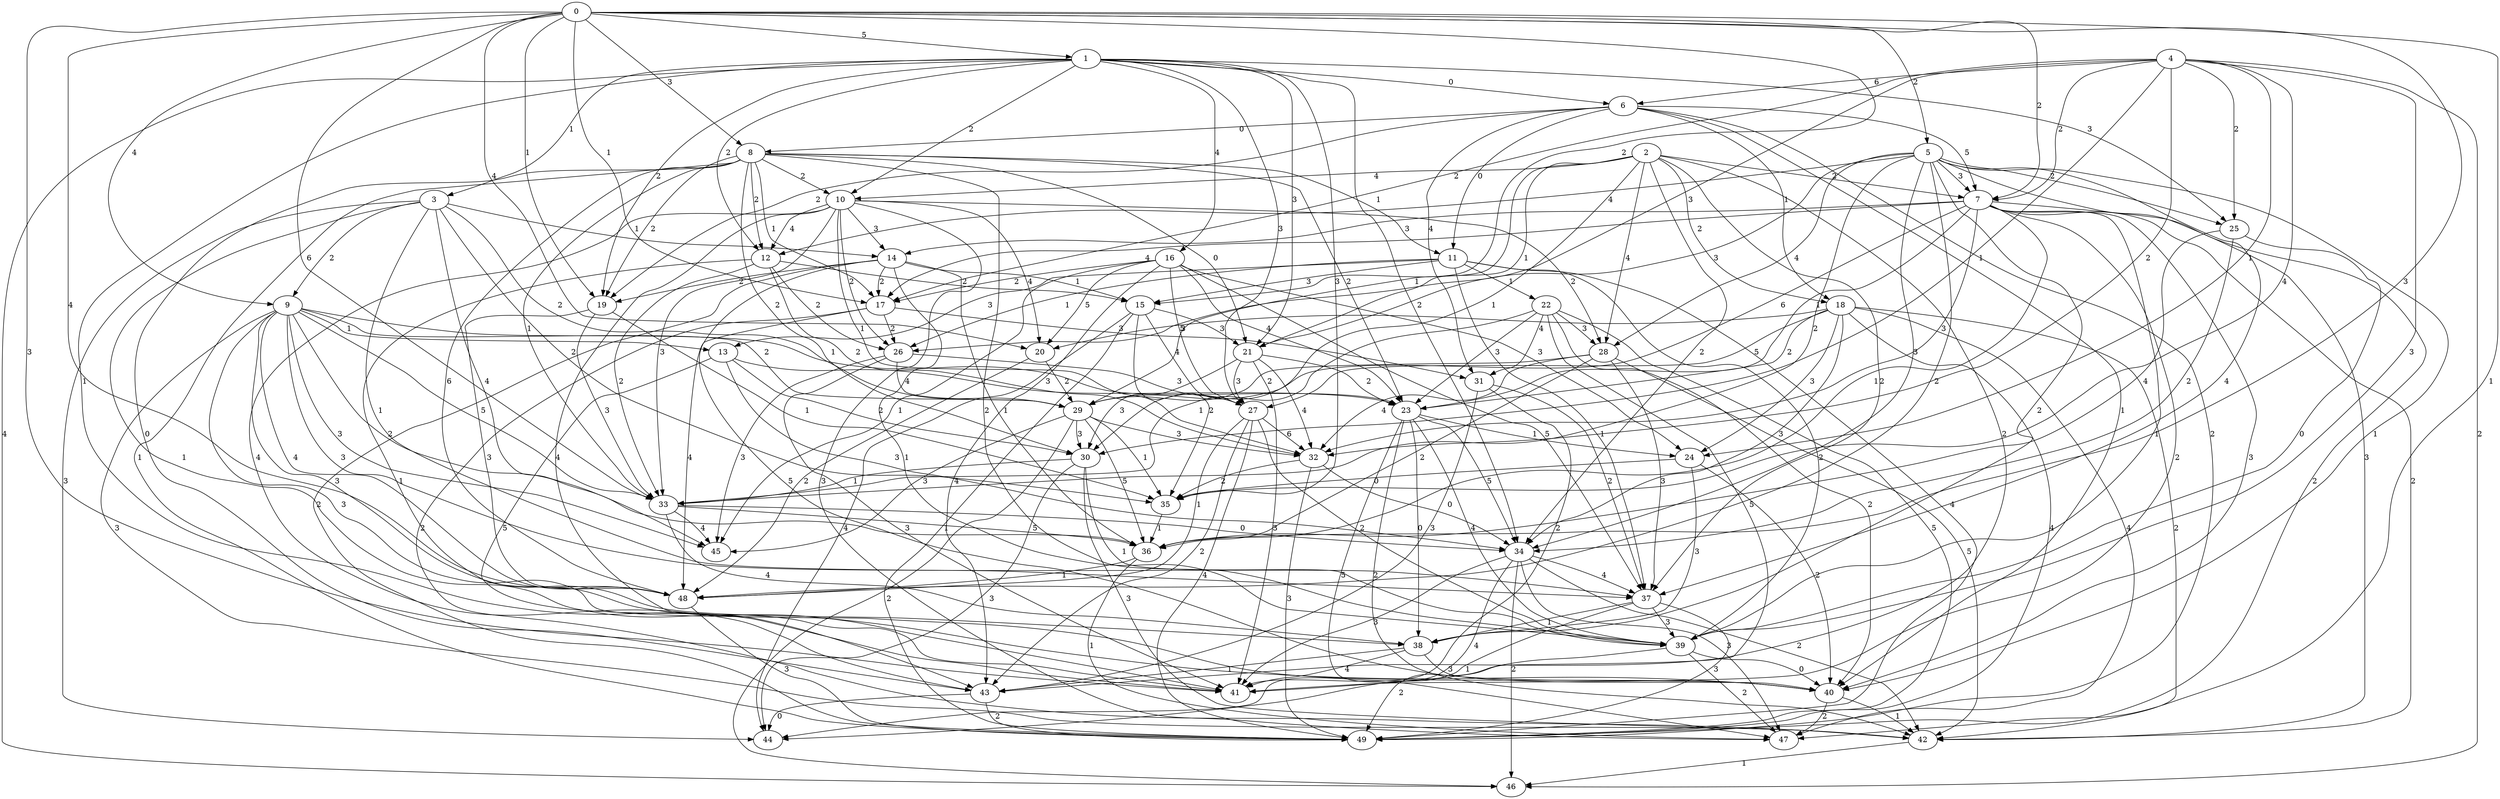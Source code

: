 strict digraph "" {
	0 -> 1	[label=5];
	0 -> 5	[label=2];
	0 -> 7	[label=2];
	0 -> 8	[label=3];
	0 -> 9	[label=4];
	0 -> 15	[label=2];
	0 -> 17	[label=1];
	0 -> 19	[label=1];
	0 -> 20	[label=4];
	0 -> 33	[label=6];
	0 -> 36	[label=3];
	0 -> 41	[label=3];
	0 -> 47	[label=1];
	0 -> 48	[label=4];
	1 -> 19	[label=2];
	1 -> 41	[label=1];
	1 -> 3	[label=1];
	1 -> 6	[label=0];
	1 -> 10	[label=2];
	1 -> 12	[label=2];
	1 -> 16	[label=4];
	1 -> 21	[label=3];
	1 -> 25	[label=3];
	1 -> 27	[label=3];
	1 -> 34	[label=2];
	1 -> 35	[label=3];
	1 -> 46	[label=4];
	5 -> 7	[label=3];
	5 -> 33	[label=2];
	5 -> 48	[label=2];
	5 -> 12	[label=4];
	5 -> 21	[label=3];
	5 -> 25	[label=2];
	5 -> 34	[label=3];
	5 -> 28	[label=4];
	5 -> 37	[label=4];
	5 -> 38	[label=2];
	5 -> 40	[label=1];
	5 -> 42	[label=3];
	7 -> 17	[label=4];
	7 -> 36	[label=1];
	7 -> 41	[label=2];
	7 -> 29	[label=6];
	7 -> 14	[label=3];
	7 -> 32	[label=3];
	7 -> 39	[label=1];
	7 -> 40	[label=3];
	7 -> 42	[label=2];
	7 -> 49	[label=2];
	7 -> 23	[label=1];
	8 -> 17	[label=1];
	8 -> 19	[label=2];
	8 -> 33	[label=1];
	8 -> 48	[label=6];
	8 -> 10	[label=2];
	8 -> 12	[label=2];
	8 -> 21	[label=0];
	8 -> 30	[label=2];
	8 -> 43	[label=0];
	8 -> 39	[label=2];
	8 -> 11	[label=1];
	8 -> 49	[label=1];
	8 -> 23	[label=2];
	9 -> 33	[label=5];
	9 -> 36	[label=2];
	9 -> 48	[label=4];
	9 -> 29	[label=2];
	9 -> 37	[label=3];
	9 -> 45	[label=3];
	9 -> 38	[label=3];
	9 -> 40	[label=3];
	9 -> 42	[label=3];
	9 -> 23	[label=1];
	9 -> 13	[label=1];
	15 -> 21	[label=3];
	15 -> 27	[label=4];
	15 -> 35	[label=2];
	15 -> 44	[label=4];
	15 -> 49	[label=1];
	17 -> 48	[label=4];
	17 -> 26	[label=2];
	17 -> 42	[label=2];
	17 -> 31	[label=3];
	19 -> 33	[label=3];
	19 -> 48	[label=3];
	19 -> 35	[label=1];
	20 -> 48	[label=2];
	20 -> 29	[label=2];
	33 -> 36	[label=5];
	33 -> 34	[label=0];
	33 -> 45	[label=4];
	33 -> 38	[label=4];
	36 -> 47	[label=1];
	36 -> 48	[label=1];
	48 -> 49	[label=3];
	3 -> 9	[label=2];
	3 -> 41	[label=1];
	3 -> 35	[label=2];
	3 -> 29	[label=2];
	3 -> 37	[label=1];
	3 -> 14	[label=1];
	3 -> 44	[label=3];
	3 -> 45	[label=4];
	6 -> 7	[label=5];
	6 -> 8	[label=0];
	6 -> 19	[label=2];
	6 -> 18	[label=1];
	6 -> 40	[label=1];
	6 -> 11	[label=0];
	6 -> 31	[label=4];
	6 -> 49	[label=2];
	10 -> 20	[label=4];
	10 -> 33	[label=3];
	10 -> 47	[label=3];
	10 -> 12	[label=4];
	10 -> 28	[label=2];
	10 -> 43	[label=4];
	10 -> 14	[label=3];
	10 -> 26	[label=2];
	10 -> 32	[label=1];
	10 -> 40	[label=4];
	12 -> 15	[label=2];
	12 -> 33	[label=2];
	12 -> 41	[label=1];
	12 -> 26	[label=2];
	12 -> 32	[label=2];
	16 -> 17	[label=2];
	16 -> 20	[label=5];
	16 -> 27	[label=5];
	16 -> 37	[label=5];
	16 -> 43	[label=4];
	16 -> 45	[label=1];
	16 -> 24	[label=3];
	16 -> 23	[label=4];
	21 -> 41	[label=3];
	21 -> 27	[label=3];
	21 -> 30	[label=3];
	21 -> 32	[label=4];
	21 -> 23	[label=2];
	25 -> 36	[label=4];
	25 -> 34	[label=2];
	25 -> 39	[label=0];
	27 -> 48	[label=1];
	27 -> 43	[label=2];
	27 -> 32	[label=6];
	27 -> 39	[label=2];
	27 -> 49	[label=4];
	34 -> 41	[label=3];
	34 -> 47	[label=3];
	34 -> 46	[label=2];
	34 -> 37	[label=4];
	34 -> 44	[label=4];
	34 -> 42	[label=2];
	35 -> 36	[label=1];
	2 -> 7	[label=2];
	2 -> 10	[label=4];
	2 -> 21	[label=1];
	2 -> 34	[label=2];
	2 -> 18	[label=2];
	2 -> 28	[label=4];
	2 -> 29	[label=1];
	2 -> 30	[label=1];
	2 -> 37	[label=2];
	2 -> 43	[label=2];
	18 -> 20	[label=3];
	18 -> 47	[label=4];
	18 -> 27	[label=5];
	18 -> 34	[label=3];
	18 -> 24	[label=3];
	18 -> 42	[label=2];
	18 -> 49	[label=4];
	18 -> 23	[label=2];
	28 -> 36	[label=2];
	28 -> 29	[label=2];
	28 -> 37	[label=3];
	28 -> 32	[label=4];
	28 -> 42	[label=5];
	29 -> 36	[label=5];
	29 -> 35	[label=1];
	29 -> 46	[label=2];
	29 -> 30	[label=3];
	29 -> 45	[label=3];
	29 -> 32	[label=3];
	30 -> 33	[label=1];
	30 -> 44	[label=3];
	30 -> 39	[label=1];
	30 -> 42	[label=3];
	37 -> 44	[label=1];
	37 -> 39	[label=3];
	37 -> 38	[label=1];
	37 -> 49	[label=3];
	43 -> 44	[label=0];
	43 -> 49	[label=2];
	14 -> 15	[label=1];
	14 -> 17	[label=2];
	14 -> 19	[label=2];
	14 -> 36	[label=1];
	14 -> 39	[label=1];
	14 -> 40	[label=5];
	14 -> 49	[label=2];
	4 -> 7	[label=2];
	4 -> 17	[label=2];
	4 -> 6	[label=6];
	4 -> 25	[label=2];
	4 -> 35	[label=4];
	4 -> 46	[label=2];
	4 -> 30	[label=1];
	4 -> 24	[label=1];
	4 -> 26	[label=3];
	4 -> 32	[label=2];
	4 -> 39	[label=3];
	24 -> 35	[label=0];
	24 -> 38	[label=3];
	24 -> 40	[label=2];
	26 -> 41	[label=3];
	26 -> 27	[label=3];
	26 -> 29	[label=4];
	26 -> 45	[label=3];
	32 -> 34	[label=0];
	32 -> 35	[label=2];
	32 -> 49	[label=3];
	39 -> 47	[label=2];
	39 -> 40	[label=0];
	39 -> 49	[label=2];
	38 -> 41	[label=4];
	38 -> 43	[label=1];
	38 -> 40	[label=3];
	40 -> 47	[label=2];
	40 -> 42	[label=1];
	42 -> 46	[label=1];
	11 -> 15	[label=3];
	11 -> 37	[label=1];
	11 -> 26	[label=1];
	11 -> 39	[label=2];
	11 -> 49	[label=4];
	11 -> 13	[label=3];
	11 -> 22	[label=1];
	31 -> 41	[label=2];
	31 -> 37	[label=2];
	31 -> 43	[label=3];
	23 -> 47	[label=5];
	23 -> 34	[label=5];
	23 -> 24	[label=1];
	23 -> 39	[label=4];
	23 -> 38	[label=0];
	23 -> 42	[label=2];
	13 -> 34	[label=3];
	13 -> 30	[label=2];
	13 -> 43	[label=5];
	13 -> 23	[label=3];
	22 -> 33	[label=1];
	22 -> 41	[label=5];
	22 -> 28	[label=3];
	22 -> 40	[label=2];
	22 -> 31	[label=4];
	22 -> 49	[label=5];
	22 -> 23	[label=3];
}
